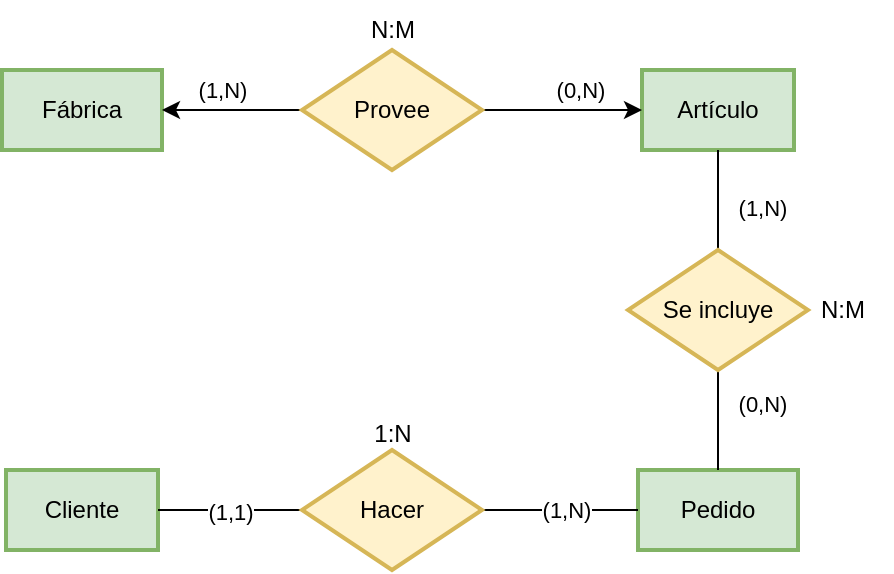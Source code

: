 <mxfile version="20.5.1" type="github"><diagram id="CNh_oSeDJi4wkCSfdxcr" name="Página-1"><mxGraphModel dx="1422" dy="727" grid="1" gridSize="10" guides="1" tooltips="1" connect="1" arrows="1" fold="1" page="1" pageScale="1" pageWidth="827" pageHeight="1169" math="0" shadow="0"><root><mxCell id="0"/><mxCell id="1" parent="0"/><mxCell id="FF5izW6BmaoNVAN6Tj0j-1" value="Fábrica" style="whiteSpace=wrap;html=1;align=center;fillColor=#d5e8d4;strokeColor=#82b366;strokeWidth=2;" parent="1" vertex="1"><mxGeometry x="70" y="120" width="80" height="40" as="geometry"/></mxCell><mxCell id="FF5izW6BmaoNVAN6Tj0j-2" value="Artículo" style="whiteSpace=wrap;html=1;align=center;fillColor=#d5e8d4;strokeColor=#82b366;strokeWidth=2;" parent="1" vertex="1"><mxGeometry x="390" y="120" width="76" height="40" as="geometry"/></mxCell><mxCell id="FF5izW6BmaoNVAN6Tj0j-4" style="edgeStyle=orthogonalEdgeStyle;rounded=0;orthogonalLoop=1;jettySize=auto;html=1;exitX=0;exitY=0.5;exitDx=0;exitDy=0;entryX=1;entryY=0.5;entryDx=0;entryDy=0;" parent="1" source="FF5izW6BmaoNVAN6Tj0j-3" target="FF5izW6BmaoNVAN6Tj0j-1" edge="1"><mxGeometry relative="1" as="geometry"/></mxCell><mxCell id="FF5izW6BmaoNVAN6Tj0j-8" value="(1,N)" style="edgeLabel;html=1;align=center;verticalAlign=middle;resizable=0;points=[];" parent="FF5izW6BmaoNVAN6Tj0j-4" vertex="1" connectable="0"><mxGeometry x="0.137" y="1" relative="1" as="geometry"><mxPoint y="-11" as="offset"/></mxGeometry></mxCell><mxCell id="FF5izW6BmaoNVAN6Tj0j-5" style="edgeStyle=orthogonalEdgeStyle;rounded=0;orthogonalLoop=1;jettySize=auto;html=1;exitX=1;exitY=0.5;exitDx=0;exitDy=0;entryX=0;entryY=0.5;entryDx=0;entryDy=0;" parent="1" source="FF5izW6BmaoNVAN6Tj0j-3" target="FF5izW6BmaoNVAN6Tj0j-2" edge="1"><mxGeometry relative="1" as="geometry"/></mxCell><mxCell id="FF5izW6BmaoNVAN6Tj0j-6" value="(0,N)" style="edgeLabel;html=1;align=center;verticalAlign=middle;resizable=0;points=[];" parent="FF5izW6BmaoNVAN6Tj0j-5" vertex="1" connectable="0"><mxGeometry x="0.208" y="-1" relative="1" as="geometry"><mxPoint y="-11" as="offset"/></mxGeometry></mxCell><mxCell id="FF5izW6BmaoNVAN6Tj0j-3" value="Provee" style="shape=rhombus;perimeter=rhombusPerimeter;whiteSpace=wrap;html=1;align=center;fillColor=#fff2cc;strokeColor=#d6b656;strokeWidth=2;" parent="1" vertex="1"><mxGeometry x="220" y="110" width="90" height="60" as="geometry"/></mxCell><mxCell id="FF5izW6BmaoNVAN6Tj0j-9" value="N:M" style="text;html=1;align=center;verticalAlign=middle;resizable=0;points=[];autosize=1;strokeColor=none;fillColor=none;" parent="1" vertex="1"><mxGeometry x="240" y="85" width="50" height="30" as="geometry"/></mxCell><mxCell id="FF5izW6BmaoNVAN6Tj0j-11" value="Pedido" style="whiteSpace=wrap;html=1;align=center;fillColor=#d5e8d4;strokeColor=#82b366;strokeWidth=2;" parent="1" vertex="1"><mxGeometry x="388" y="320" width="80" height="40" as="geometry"/></mxCell><mxCell id="FF5izW6BmaoNVAN6Tj0j-14" style="edgeStyle=orthogonalEdgeStyle;rounded=0;orthogonalLoop=1;jettySize=auto;html=1;exitX=0.5;exitY=0;exitDx=0;exitDy=0;entryX=0.5;entryY=1;entryDx=0;entryDy=0;endArrow=none;endFill=0;" parent="1" source="FF5izW6BmaoNVAN6Tj0j-13" target="FF5izW6BmaoNVAN6Tj0j-2" edge="1"><mxGeometry relative="1" as="geometry"/></mxCell><mxCell id="FF5izW6BmaoNVAN6Tj0j-16" value="(1,N)" style="edgeLabel;html=1;align=center;verticalAlign=middle;resizable=0;points=[];" parent="FF5izW6BmaoNVAN6Tj0j-14" vertex="1" connectable="0"><mxGeometry x="-0.152" relative="1" as="geometry"><mxPoint x="22" as="offset"/></mxGeometry></mxCell><mxCell id="FF5izW6BmaoNVAN6Tj0j-15" style="edgeStyle=orthogonalEdgeStyle;rounded=0;orthogonalLoop=1;jettySize=auto;html=1;exitX=0.5;exitY=1;exitDx=0;exitDy=0;entryX=0.5;entryY=0;entryDx=0;entryDy=0;endArrow=none;endFill=0;" parent="1" source="FF5izW6BmaoNVAN6Tj0j-13" target="FF5izW6BmaoNVAN6Tj0j-11" edge="1"><mxGeometry relative="1" as="geometry"/></mxCell><mxCell id="FF5izW6BmaoNVAN6Tj0j-17" value="(0,N)" style="edgeLabel;html=1;align=center;verticalAlign=middle;resizable=0;points=[];" parent="FF5izW6BmaoNVAN6Tj0j-15" vertex="1" connectable="0"><mxGeometry x="-0.312" relative="1" as="geometry"><mxPoint x="22" as="offset"/></mxGeometry></mxCell><mxCell id="FF5izW6BmaoNVAN6Tj0j-13" value="Se incluye" style="shape=rhombus;perimeter=rhombusPerimeter;whiteSpace=wrap;html=1;align=center;fillColor=#fff2cc;strokeColor=#d6b656;strokeWidth=2;" parent="1" vertex="1"><mxGeometry x="383" y="210" width="90" height="60" as="geometry"/></mxCell><mxCell id="FF5izW6BmaoNVAN6Tj0j-18" value="N:M" style="text;html=1;align=center;verticalAlign=middle;resizable=0;points=[];autosize=1;strokeColor=none;fillColor=none;" parent="1" vertex="1"><mxGeometry x="465" y="225" width="50" height="30" as="geometry"/></mxCell><mxCell id="FF5izW6BmaoNVAN6Tj0j-19" value="Cliente" style="whiteSpace=wrap;html=1;align=center;fillColor=#d5e8d4;strokeColor=#82b366;strokeWidth=2;" parent="1" vertex="1"><mxGeometry x="72" y="320" width="76" height="40" as="geometry"/></mxCell><mxCell id="FF5izW6BmaoNVAN6Tj0j-21" style="edgeStyle=orthogonalEdgeStyle;rounded=0;orthogonalLoop=1;jettySize=auto;html=1;exitX=0;exitY=0.5;exitDx=0;exitDy=0;entryX=1;entryY=0.5;entryDx=0;entryDy=0;endArrow=none;endFill=0;" parent="1" source="FF5izW6BmaoNVAN6Tj0j-20" target="FF5izW6BmaoNVAN6Tj0j-19" edge="1"><mxGeometry relative="1" as="geometry"/></mxCell><mxCell id="FF5izW6BmaoNVAN6Tj0j-24" value="(1,1)" style="edgeLabel;html=1;align=center;verticalAlign=middle;resizable=0;points=[];" parent="FF5izW6BmaoNVAN6Tj0j-21" vertex="1" connectable="0"><mxGeometry x="0.206" y="1" relative="1" as="geometry"><mxPoint x="7" as="offset"/></mxGeometry></mxCell><mxCell id="FF5izW6BmaoNVAN6Tj0j-22" style="edgeStyle=orthogonalEdgeStyle;rounded=0;orthogonalLoop=1;jettySize=auto;html=1;exitX=1;exitY=0.5;exitDx=0;exitDy=0;entryX=0;entryY=0.5;entryDx=0;entryDy=0;endArrow=none;endFill=0;" parent="1" source="FF5izW6BmaoNVAN6Tj0j-20" target="FF5izW6BmaoNVAN6Tj0j-11" edge="1"><mxGeometry relative="1" as="geometry"/></mxCell><mxCell id="FF5izW6BmaoNVAN6Tj0j-23" value="(1,N)" style="edgeLabel;html=1;align=center;verticalAlign=middle;resizable=0;points=[];" parent="FF5izW6BmaoNVAN6Tj0j-22" vertex="1" connectable="0"><mxGeometry x="0.328" relative="1" as="geometry"><mxPoint x="-10" as="offset"/></mxGeometry></mxCell><mxCell id="FF5izW6BmaoNVAN6Tj0j-20" value="Hacer" style="shape=rhombus;perimeter=rhombusPerimeter;whiteSpace=wrap;html=1;align=center;fillColor=#fff2cc;strokeColor=#d6b656;strokeWidth=2;" parent="1" vertex="1"><mxGeometry x="220" y="310" width="90" height="60" as="geometry"/></mxCell><mxCell id="FF5izW6BmaoNVAN6Tj0j-25" value="1:N" style="text;html=1;align=center;verticalAlign=middle;resizable=0;points=[];autosize=1;strokeColor=none;fillColor=none;" parent="1" vertex="1"><mxGeometry x="245" y="287" width="40" height="30" as="geometry"/></mxCell></root></mxGraphModel></diagram></mxfile>